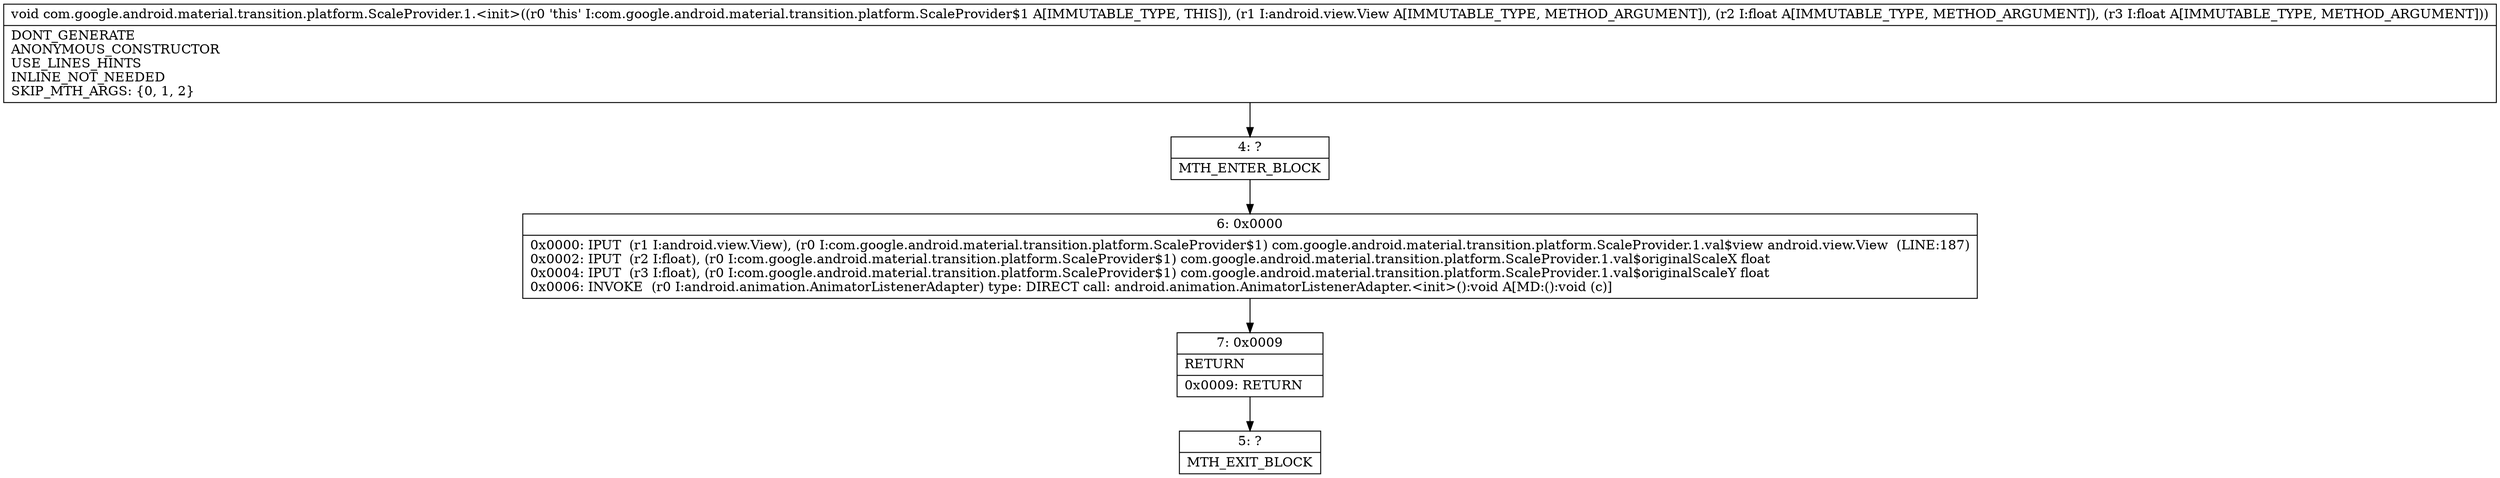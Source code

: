 digraph "CFG forcom.google.android.material.transition.platform.ScaleProvider.1.\<init\>(Landroid\/view\/View;FF)V" {
Node_4 [shape=record,label="{4\:\ ?|MTH_ENTER_BLOCK\l}"];
Node_6 [shape=record,label="{6\:\ 0x0000|0x0000: IPUT  (r1 I:android.view.View), (r0 I:com.google.android.material.transition.platform.ScaleProvider$1) com.google.android.material.transition.platform.ScaleProvider.1.val$view android.view.View  (LINE:187)\l0x0002: IPUT  (r2 I:float), (r0 I:com.google.android.material.transition.platform.ScaleProvider$1) com.google.android.material.transition.platform.ScaleProvider.1.val$originalScaleX float \l0x0004: IPUT  (r3 I:float), (r0 I:com.google.android.material.transition.platform.ScaleProvider$1) com.google.android.material.transition.platform.ScaleProvider.1.val$originalScaleY float \l0x0006: INVOKE  (r0 I:android.animation.AnimatorListenerAdapter) type: DIRECT call: android.animation.AnimatorListenerAdapter.\<init\>():void A[MD:():void (c)]\l}"];
Node_7 [shape=record,label="{7\:\ 0x0009|RETURN\l|0x0009: RETURN   \l}"];
Node_5 [shape=record,label="{5\:\ ?|MTH_EXIT_BLOCK\l}"];
MethodNode[shape=record,label="{void com.google.android.material.transition.platform.ScaleProvider.1.\<init\>((r0 'this' I:com.google.android.material.transition.platform.ScaleProvider$1 A[IMMUTABLE_TYPE, THIS]), (r1 I:android.view.View A[IMMUTABLE_TYPE, METHOD_ARGUMENT]), (r2 I:float A[IMMUTABLE_TYPE, METHOD_ARGUMENT]), (r3 I:float A[IMMUTABLE_TYPE, METHOD_ARGUMENT]))  | DONT_GENERATE\lANONYMOUS_CONSTRUCTOR\lUSE_LINES_HINTS\lINLINE_NOT_NEEDED\lSKIP_MTH_ARGS: \{0, 1, 2\}\l}"];
MethodNode -> Node_4;Node_4 -> Node_6;
Node_6 -> Node_7;
Node_7 -> Node_5;
}

